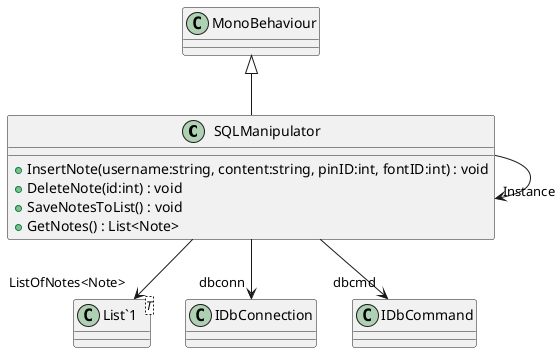 @startuml
class SQLManipulator {
    + InsertNote(username:string, content:string, pinID:int, fontID:int) : void
    + DeleteNote(id:int) : void
    + SaveNotesToList() : void
    + GetNotes() : List<Note>
}
class "List`1"<T> {
}
MonoBehaviour <|-- SQLManipulator
SQLManipulator --> "Instance" SQLManipulator
SQLManipulator --> "dbconn" IDbConnection
SQLManipulator --> "dbcmd" IDbCommand
SQLManipulator --> "ListOfNotes<Note>" "List`1"
@enduml
